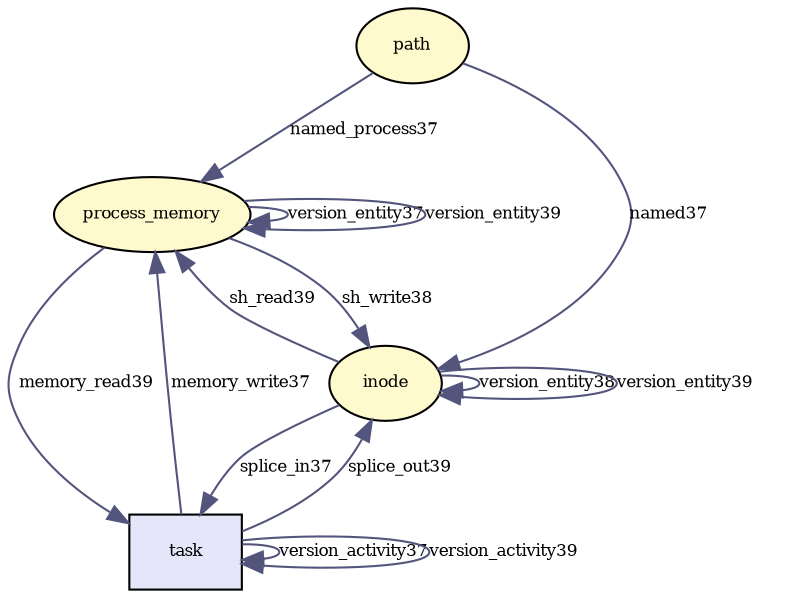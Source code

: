 digraph RGL__DirectedAdjacencyGraph {path[fontsize = 8,label = "path",shape = ellipse, fillcolor="#fffacd", style = filled]

process_memory[fontsize = 8,label = "process_memory",shape = ellipse, fillcolor="#fffacd", style = filled]

path -> process_memory[fontsize = 8,label = "named_process37", color="#53557d"]

inode[fontsize = 8,label = "inode",shape = ellipse, fillcolor="#fffacd", style = filled]

path -> inode[fontsize = 8,label = "named37", color="#53557d"]

task[fontsize = 8,label = "task",shape = rectangle, fillcolor="#e6e6fa", style = filled]

task -> task[fontsize = 8,label = "version_activity37", color="#53557d"]

inode -> task[fontsize = 8,label = "splice_in37", color="#53557d"]

process_memory -> process_memory[fontsize = 8,label = "version_entity37", color="#53557d"]

task -> process_memory[fontsize = 8,label = "memory_write37", color="#53557d"]

inode -> inode[fontsize = 8,label = "version_entity38", color="#53557d"]

process_memory -> inode[fontsize = 8,label = "sh_write38", color="#53557d"]

process_memory -> process_memory[fontsize = 8,label = "version_entity39", color="#53557d"]

inode -> process_memory[fontsize = 8,label = "sh_read39", color="#53557d"]

task -> task[fontsize = 8,label = "version_activity39", color="#53557d"]

process_memory -> task[fontsize = 8,label = "memory_read39", color="#53557d"]

inode -> inode[fontsize = 8,label = "version_entity39", color="#53557d"]

task -> inode[fontsize = 8,label = "splice_out39", color="#53557d"]

}